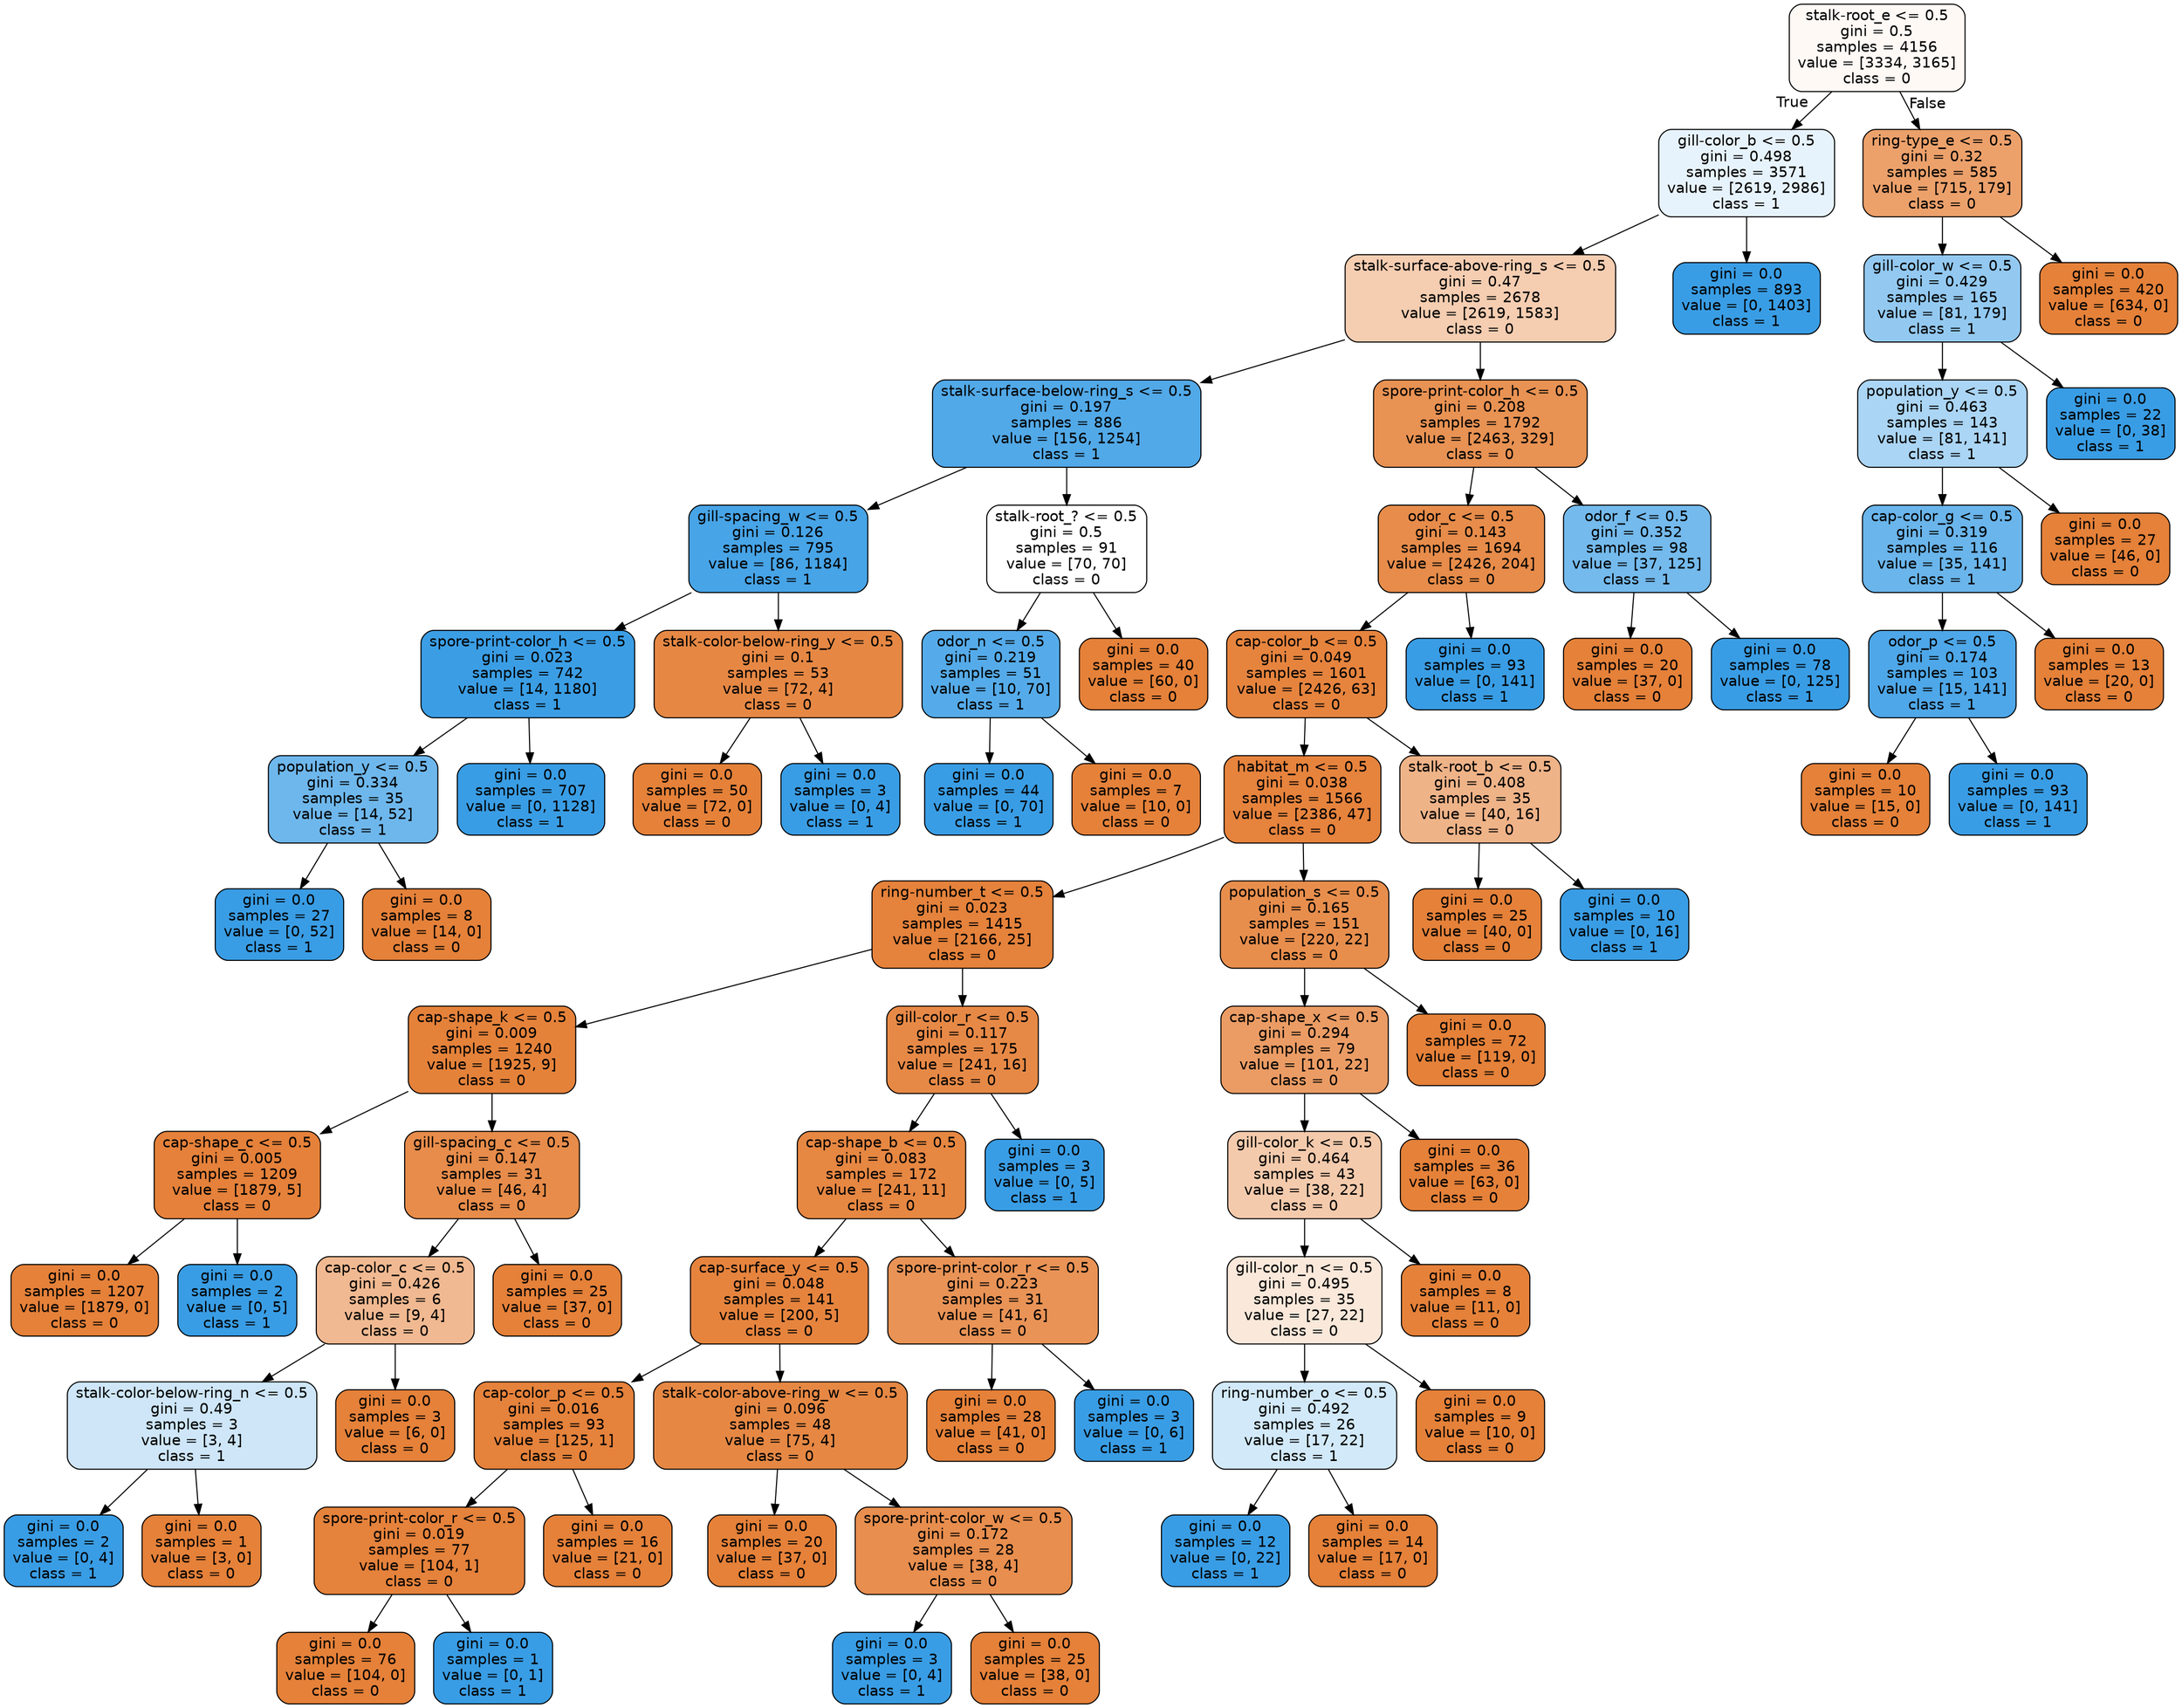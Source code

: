 digraph Tree {
node [shape=box, style="filled, rounded", color="black", fontname="helvetica"] ;
edge [fontname="helvetica"] ;
0 [label="stalk-root_e <= 0.5\ngini = 0.5\nsamples = 4156\nvalue = [3334, 3165]\nclass = 0", fillcolor="#fef9f5"] ;
1 [label="gill-color_b <= 0.5\ngini = 0.498\nsamples = 3571\nvalue = [2619, 2986]\nclass = 1", fillcolor="#e7f3fc"] ;
0 -> 1 [labeldistance=2.5, labelangle=45, headlabel="True"] ;
2 [label="stalk-surface-above-ring_s <= 0.5\ngini = 0.47\nsamples = 2678\nvalue = [2619, 1583]\nclass = 0", fillcolor="#f5cdb1"] ;
1 -> 2 ;
3 [label="stalk-surface-below-ring_s <= 0.5\ngini = 0.197\nsamples = 886\nvalue = [156, 1254]\nclass = 1", fillcolor="#52a9e8"] ;
2 -> 3 ;
4 [label="gill-spacing_w <= 0.5\ngini = 0.126\nsamples = 795\nvalue = [86, 1184]\nclass = 1", fillcolor="#47a4e7"] ;
3 -> 4 ;
5 [label="spore-print-color_h <= 0.5\ngini = 0.023\nsamples = 742\nvalue = [14, 1180]\nclass = 1", fillcolor="#3b9ee5"] ;
4 -> 5 ;
6 [label="population_y <= 0.5\ngini = 0.334\nsamples = 35\nvalue = [14, 52]\nclass = 1", fillcolor="#6eb7ec"] ;
5 -> 6 ;
7 [label="gini = 0.0\nsamples = 27\nvalue = [0, 52]\nclass = 1", fillcolor="#399de5"] ;
6 -> 7 ;
8 [label="gini = 0.0\nsamples = 8\nvalue = [14, 0]\nclass = 0", fillcolor="#e58139"] ;
6 -> 8 ;
9 [label="gini = 0.0\nsamples = 707\nvalue = [0, 1128]\nclass = 1", fillcolor="#399de5"] ;
5 -> 9 ;
10 [label="stalk-color-below-ring_y <= 0.5\ngini = 0.1\nsamples = 53\nvalue = [72, 4]\nclass = 0", fillcolor="#e68844"] ;
4 -> 10 ;
11 [label="gini = 0.0\nsamples = 50\nvalue = [72, 0]\nclass = 0", fillcolor="#e58139"] ;
10 -> 11 ;
12 [label="gini = 0.0\nsamples = 3\nvalue = [0, 4]\nclass = 1", fillcolor="#399de5"] ;
10 -> 12 ;
13 [label="stalk-root_? <= 0.5\ngini = 0.5\nsamples = 91\nvalue = [70, 70]\nclass = 0", fillcolor="#ffffff"] ;
3 -> 13 ;
14 [label="odor_n <= 0.5\ngini = 0.219\nsamples = 51\nvalue = [10, 70]\nclass = 1", fillcolor="#55abe9"] ;
13 -> 14 ;
15 [label="gini = 0.0\nsamples = 44\nvalue = [0, 70]\nclass = 1", fillcolor="#399de5"] ;
14 -> 15 ;
16 [label="gini = 0.0\nsamples = 7\nvalue = [10, 0]\nclass = 0", fillcolor="#e58139"] ;
14 -> 16 ;
17 [label="gini = 0.0\nsamples = 40\nvalue = [60, 0]\nclass = 0", fillcolor="#e58139"] ;
13 -> 17 ;
18 [label="spore-print-color_h <= 0.5\ngini = 0.208\nsamples = 1792\nvalue = [2463, 329]\nclass = 0", fillcolor="#e89253"] ;
2 -> 18 ;
19 [label="odor_c <= 0.5\ngini = 0.143\nsamples = 1694\nvalue = [2426, 204]\nclass = 0", fillcolor="#e78c4a"] ;
18 -> 19 ;
20 [label="cap-color_b <= 0.5\ngini = 0.049\nsamples = 1601\nvalue = [2426, 63]\nclass = 0", fillcolor="#e6843e"] ;
19 -> 20 ;
21 [label="habitat_m <= 0.5\ngini = 0.038\nsamples = 1566\nvalue = [2386, 47]\nclass = 0", fillcolor="#e6833d"] ;
20 -> 21 ;
22 [label="ring-number_t <= 0.5\ngini = 0.023\nsamples = 1415\nvalue = [2166, 25]\nclass = 0", fillcolor="#e5823b"] ;
21 -> 22 ;
23 [label="cap-shape_k <= 0.5\ngini = 0.009\nsamples = 1240\nvalue = [1925, 9]\nclass = 0", fillcolor="#e5823a"] ;
22 -> 23 ;
24 [label="cap-shape_c <= 0.5\ngini = 0.005\nsamples = 1209\nvalue = [1879, 5]\nclass = 0", fillcolor="#e5813a"] ;
23 -> 24 ;
25 [label="gini = 0.0\nsamples = 1207\nvalue = [1879, 0]\nclass = 0", fillcolor="#e58139"] ;
24 -> 25 ;
26 [label="gini = 0.0\nsamples = 2\nvalue = [0, 5]\nclass = 1", fillcolor="#399de5"] ;
24 -> 26 ;
27 [label="gill-spacing_c <= 0.5\ngini = 0.147\nsamples = 31\nvalue = [46, 4]\nclass = 0", fillcolor="#e78c4a"] ;
23 -> 27 ;
28 [label="cap-color_c <= 0.5\ngini = 0.426\nsamples = 6\nvalue = [9, 4]\nclass = 0", fillcolor="#f1b991"] ;
27 -> 28 ;
29 [label="stalk-color-below-ring_n <= 0.5\ngini = 0.49\nsamples = 3\nvalue = [3, 4]\nclass = 1", fillcolor="#cee6f8"] ;
28 -> 29 ;
30 [label="gini = 0.0\nsamples = 2\nvalue = [0, 4]\nclass = 1", fillcolor="#399de5"] ;
29 -> 30 ;
31 [label="gini = 0.0\nsamples = 1\nvalue = [3, 0]\nclass = 0", fillcolor="#e58139"] ;
29 -> 31 ;
32 [label="gini = 0.0\nsamples = 3\nvalue = [6, 0]\nclass = 0", fillcolor="#e58139"] ;
28 -> 32 ;
33 [label="gini = 0.0\nsamples = 25\nvalue = [37, 0]\nclass = 0", fillcolor="#e58139"] ;
27 -> 33 ;
34 [label="gill-color_r <= 0.5\ngini = 0.117\nsamples = 175\nvalue = [241, 16]\nclass = 0", fillcolor="#e78946"] ;
22 -> 34 ;
35 [label="cap-shape_b <= 0.5\ngini = 0.083\nsamples = 172\nvalue = [241, 11]\nclass = 0", fillcolor="#e68742"] ;
34 -> 35 ;
36 [label="cap-surface_y <= 0.5\ngini = 0.048\nsamples = 141\nvalue = [200, 5]\nclass = 0", fillcolor="#e6843e"] ;
35 -> 36 ;
37 [label="cap-color_p <= 0.5\ngini = 0.016\nsamples = 93\nvalue = [125, 1]\nclass = 0", fillcolor="#e5823b"] ;
36 -> 37 ;
38 [label="spore-print-color_r <= 0.5\ngini = 0.019\nsamples = 77\nvalue = [104, 1]\nclass = 0", fillcolor="#e5823b"] ;
37 -> 38 ;
39 [label="gini = 0.0\nsamples = 76\nvalue = [104, 0]\nclass = 0", fillcolor="#e58139"] ;
38 -> 39 ;
40 [label="gini = 0.0\nsamples = 1\nvalue = [0, 1]\nclass = 1", fillcolor="#399de5"] ;
38 -> 40 ;
41 [label="gini = 0.0\nsamples = 16\nvalue = [21, 0]\nclass = 0", fillcolor="#e58139"] ;
37 -> 41 ;
42 [label="stalk-color-above-ring_w <= 0.5\ngini = 0.096\nsamples = 48\nvalue = [75, 4]\nclass = 0", fillcolor="#e68844"] ;
36 -> 42 ;
43 [label="gini = 0.0\nsamples = 20\nvalue = [37, 0]\nclass = 0", fillcolor="#e58139"] ;
42 -> 43 ;
44 [label="spore-print-color_w <= 0.5\ngini = 0.172\nsamples = 28\nvalue = [38, 4]\nclass = 0", fillcolor="#e88e4e"] ;
42 -> 44 ;
45 [label="gini = 0.0\nsamples = 3\nvalue = [0, 4]\nclass = 1", fillcolor="#399de5"] ;
44 -> 45 ;
46 [label="gini = 0.0\nsamples = 25\nvalue = [38, 0]\nclass = 0", fillcolor="#e58139"] ;
44 -> 46 ;
47 [label="spore-print-color_r <= 0.5\ngini = 0.223\nsamples = 31\nvalue = [41, 6]\nclass = 0", fillcolor="#e99356"] ;
35 -> 47 ;
48 [label="gini = 0.0\nsamples = 28\nvalue = [41, 0]\nclass = 0", fillcolor="#e58139"] ;
47 -> 48 ;
49 [label="gini = 0.0\nsamples = 3\nvalue = [0, 6]\nclass = 1", fillcolor="#399de5"] ;
47 -> 49 ;
50 [label="gini = 0.0\nsamples = 3\nvalue = [0, 5]\nclass = 1", fillcolor="#399de5"] ;
34 -> 50 ;
51 [label="population_s <= 0.5\ngini = 0.165\nsamples = 151\nvalue = [220, 22]\nclass = 0", fillcolor="#e88e4d"] ;
21 -> 51 ;
52 [label="cap-shape_x <= 0.5\ngini = 0.294\nsamples = 79\nvalue = [101, 22]\nclass = 0", fillcolor="#eb9c64"] ;
51 -> 52 ;
53 [label="gill-color_k <= 0.5\ngini = 0.464\nsamples = 43\nvalue = [38, 22]\nclass = 0", fillcolor="#f4caac"] ;
52 -> 53 ;
54 [label="gill-color_n <= 0.5\ngini = 0.495\nsamples = 35\nvalue = [27, 22]\nclass = 0", fillcolor="#fae8da"] ;
53 -> 54 ;
55 [label="ring-number_o <= 0.5\ngini = 0.492\nsamples = 26\nvalue = [17, 22]\nclass = 1", fillcolor="#d2e9f9"] ;
54 -> 55 ;
56 [label="gini = 0.0\nsamples = 12\nvalue = [0, 22]\nclass = 1", fillcolor="#399de5"] ;
55 -> 56 ;
57 [label="gini = 0.0\nsamples = 14\nvalue = [17, 0]\nclass = 0", fillcolor="#e58139"] ;
55 -> 57 ;
58 [label="gini = 0.0\nsamples = 9\nvalue = [10, 0]\nclass = 0", fillcolor="#e58139"] ;
54 -> 58 ;
59 [label="gini = 0.0\nsamples = 8\nvalue = [11, 0]\nclass = 0", fillcolor="#e58139"] ;
53 -> 59 ;
60 [label="gini = 0.0\nsamples = 36\nvalue = [63, 0]\nclass = 0", fillcolor="#e58139"] ;
52 -> 60 ;
61 [label="gini = 0.0\nsamples = 72\nvalue = [119, 0]\nclass = 0", fillcolor="#e58139"] ;
51 -> 61 ;
62 [label="stalk-root_b <= 0.5\ngini = 0.408\nsamples = 35\nvalue = [40, 16]\nclass = 0", fillcolor="#efb388"] ;
20 -> 62 ;
63 [label="gini = 0.0\nsamples = 25\nvalue = [40, 0]\nclass = 0", fillcolor="#e58139"] ;
62 -> 63 ;
64 [label="gini = 0.0\nsamples = 10\nvalue = [0, 16]\nclass = 1", fillcolor="#399de5"] ;
62 -> 64 ;
65 [label="gini = 0.0\nsamples = 93\nvalue = [0, 141]\nclass = 1", fillcolor="#399de5"] ;
19 -> 65 ;
66 [label="odor_f <= 0.5\ngini = 0.352\nsamples = 98\nvalue = [37, 125]\nclass = 1", fillcolor="#74baed"] ;
18 -> 66 ;
67 [label="gini = 0.0\nsamples = 20\nvalue = [37, 0]\nclass = 0", fillcolor="#e58139"] ;
66 -> 67 ;
68 [label="gini = 0.0\nsamples = 78\nvalue = [0, 125]\nclass = 1", fillcolor="#399de5"] ;
66 -> 68 ;
69 [label="gini = 0.0\nsamples = 893\nvalue = [0, 1403]\nclass = 1", fillcolor="#399de5"] ;
1 -> 69 ;
70 [label="ring-type_e <= 0.5\ngini = 0.32\nsamples = 585\nvalue = [715, 179]\nclass = 0", fillcolor="#eca16b"] ;
0 -> 70 [labeldistance=2.5, labelangle=-45, headlabel="False"] ;
71 [label="gill-color_w <= 0.5\ngini = 0.429\nsamples = 165\nvalue = [81, 179]\nclass = 1", fillcolor="#93c9f1"] ;
70 -> 71 ;
72 [label="population_y <= 0.5\ngini = 0.463\nsamples = 143\nvalue = [81, 141]\nclass = 1", fillcolor="#abd5f4"] ;
71 -> 72 ;
73 [label="cap-color_g <= 0.5\ngini = 0.319\nsamples = 116\nvalue = [35, 141]\nclass = 1", fillcolor="#6ab5eb"] ;
72 -> 73 ;
74 [label="odor_p <= 0.5\ngini = 0.174\nsamples = 103\nvalue = [15, 141]\nclass = 1", fillcolor="#4ea7e8"] ;
73 -> 74 ;
75 [label="gini = 0.0\nsamples = 10\nvalue = [15, 0]\nclass = 0", fillcolor="#e58139"] ;
74 -> 75 ;
76 [label="gini = 0.0\nsamples = 93\nvalue = [0, 141]\nclass = 1", fillcolor="#399de5"] ;
74 -> 76 ;
77 [label="gini = 0.0\nsamples = 13\nvalue = [20, 0]\nclass = 0", fillcolor="#e58139"] ;
73 -> 77 ;
78 [label="gini = 0.0\nsamples = 27\nvalue = [46, 0]\nclass = 0", fillcolor="#e58139"] ;
72 -> 78 ;
79 [label="gini = 0.0\nsamples = 22\nvalue = [0, 38]\nclass = 1", fillcolor="#399de5"] ;
71 -> 79 ;
80 [label="gini = 0.0\nsamples = 420\nvalue = [634, 0]\nclass = 0", fillcolor="#e58139"] ;
70 -> 80 ;
}